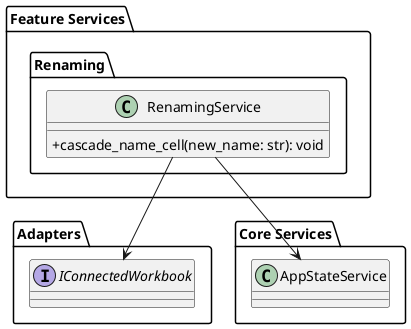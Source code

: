 @startuml
skinparam classAttributeIconSize 0

' === FEATURE SERVICES PACKAGE ===

package "Adapters" {
    interface IConnectedWorkbook {
    }
}

package "Feature Services" {
    package "Renaming" {
        class RenamingService {
            + cascade_name_cell(new_name: str): void
        }
    }
}

' === CORE SERVICES ===
package "Core Services" {
    class AppStateService
}


' === DEPENDENCIES ===
RenamingService --> AppStateService
RenamingService --> IConnectedWorkbook

@enduml

